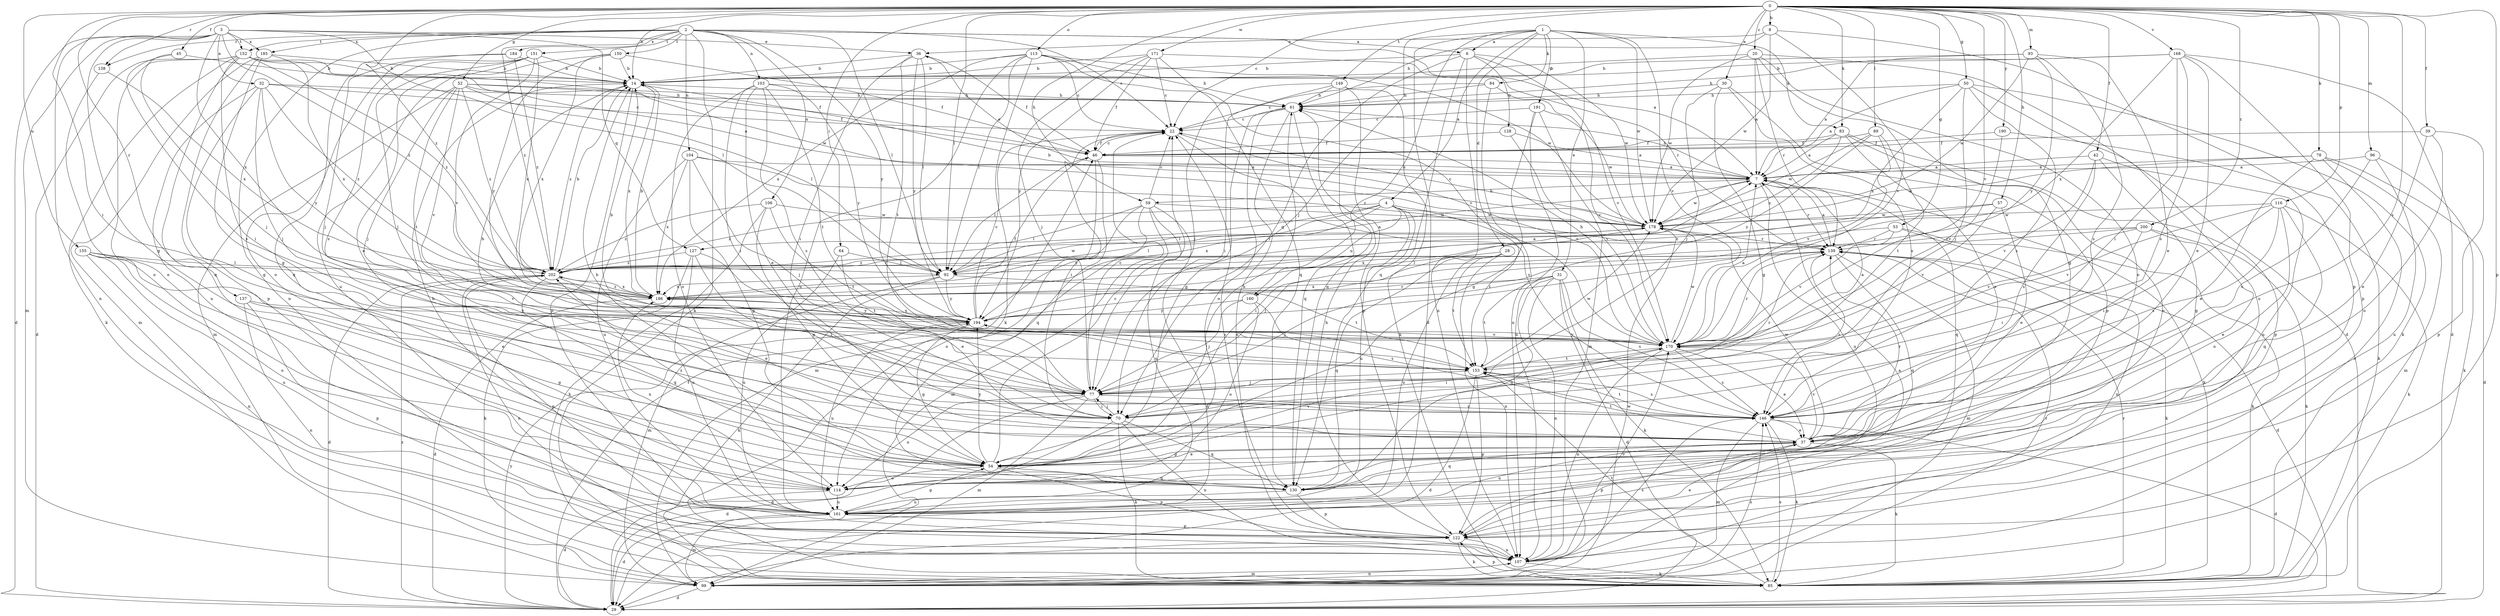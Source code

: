 strict digraph  {
0;
1;
2;
3;
4;
6;
7;
8;
14;
20;
22;
28;
29;
30;
31;
32;
36;
37;
39;
42;
45;
46;
50;
52;
53;
54;
57;
59;
61;
64;
70;
77;
78;
83;
84;
85;
89;
92;
93;
96;
99;
103;
104;
106;
107;
113;
114;
116;
122;
127;
128;
130;
137;
138;
139;
146;
149;
150;
151;
152;
153;
155;
160;
161;
168;
170;
171;
178;
184;
185;
186;
190;
191;
194;
200;
202;
0 -> 8  [label=b];
0 -> 14  [label=b];
0 -> 20  [label=c];
0 -> 22  [label=c];
0 -> 30  [label=e];
0 -> 39  [label=f];
0 -> 42  [label=f];
0 -> 45  [label=f];
0 -> 50  [label=g];
0 -> 52  [label=g];
0 -> 53  [label=g];
0 -> 57  [label=h];
0 -> 59  [label=h];
0 -> 64  [label=i];
0 -> 70  [label=i];
0 -> 78  [label=k];
0 -> 83  [label=k];
0 -> 89  [label=l];
0 -> 92  [label=l];
0 -> 93  [label=m];
0 -> 96  [label=m];
0 -> 113  [label=o];
0 -> 116  [label=p];
0 -> 122  [label=p];
0 -> 137  [label=r];
0 -> 138  [label=r];
0 -> 146  [label=s];
0 -> 149  [label=t];
0 -> 155  [label=u];
0 -> 168  [label=v];
0 -> 170  [label=v];
0 -> 171  [label=w];
0 -> 190  [label=y];
0 -> 200  [label=z];
0 -> 202  [label=z];
1 -> 4  [label=a];
1 -> 6  [label=a];
1 -> 28  [label=d];
1 -> 29  [label=d];
1 -> 31  [label=e];
1 -> 77  [label=j];
1 -> 83  [label=k];
1 -> 84  [label=k];
1 -> 160  [label=u];
1 -> 170  [label=v];
1 -> 178  [label=w];
1 -> 191  [label=y];
2 -> 6  [label=a];
2 -> 7  [label=a];
2 -> 22  [label=c];
2 -> 85  [label=k];
2 -> 92  [label=l];
2 -> 103  [label=n];
2 -> 104  [label=n];
2 -> 106  [label=n];
2 -> 107  [label=n];
2 -> 138  [label=r];
2 -> 150  [label=t];
2 -> 151  [label=t];
2 -> 152  [label=t];
2 -> 184  [label=x];
2 -> 185  [label=x];
2 -> 194  [label=y];
2 -> 202  [label=z];
3 -> 29  [label=d];
3 -> 32  [label=e];
3 -> 36  [label=e];
3 -> 54  [label=g];
3 -> 92  [label=l];
3 -> 99  [label=m];
3 -> 107  [label=n];
3 -> 127  [label=q];
3 -> 152  [label=t];
3 -> 185  [label=x];
3 -> 186  [label=x];
3 -> 202  [label=z];
4 -> 70  [label=i];
4 -> 92  [label=l];
4 -> 127  [label=q];
4 -> 153  [label=t];
4 -> 160  [label=u];
4 -> 161  [label=u];
4 -> 178  [label=w];
4 -> 186  [label=x];
4 -> 202  [label=z];
6 -> 14  [label=b];
6 -> 70  [label=i];
6 -> 107  [label=n];
6 -> 128  [label=q];
6 -> 130  [label=q];
6 -> 170  [label=v];
6 -> 178  [label=w];
7 -> 36  [label=e];
7 -> 59  [label=h];
7 -> 61  [label=h];
7 -> 85  [label=k];
7 -> 130  [label=q];
7 -> 139  [label=r];
7 -> 161  [label=u];
7 -> 178  [label=w];
8 -> 36  [label=e];
8 -> 61  [label=h];
8 -> 122  [label=p];
8 -> 170  [label=v];
8 -> 178  [label=w];
14 -> 61  [label=h];
14 -> 122  [label=p];
14 -> 186  [label=x];
14 -> 202  [label=z];
20 -> 7  [label=a];
20 -> 14  [label=b];
20 -> 29  [label=d];
20 -> 54  [label=g];
20 -> 114  [label=o];
20 -> 139  [label=r];
20 -> 178  [label=w];
22 -> 46  [label=f];
22 -> 70  [label=i];
22 -> 146  [label=s];
22 -> 170  [label=v];
28 -> 92  [label=l];
28 -> 107  [label=n];
28 -> 130  [label=q];
28 -> 153  [label=t];
28 -> 161  [label=u];
29 -> 46  [label=f];
29 -> 194  [label=y];
29 -> 202  [label=z];
30 -> 54  [label=g];
30 -> 61  [label=h];
30 -> 77  [label=j];
30 -> 122  [label=p];
30 -> 146  [label=s];
31 -> 29  [label=d];
31 -> 77  [label=j];
31 -> 85  [label=k];
31 -> 107  [label=n];
31 -> 130  [label=q];
31 -> 146  [label=s];
31 -> 153  [label=t];
31 -> 186  [label=x];
32 -> 22  [label=c];
32 -> 54  [label=g];
32 -> 61  [label=h];
32 -> 77  [label=j];
32 -> 161  [label=u];
32 -> 194  [label=y];
32 -> 202  [label=z];
36 -> 14  [label=b];
36 -> 46  [label=f];
36 -> 70  [label=i];
36 -> 92  [label=l];
36 -> 153  [label=t];
36 -> 194  [label=y];
37 -> 54  [label=g];
37 -> 85  [label=k];
37 -> 122  [label=p];
37 -> 130  [label=q];
37 -> 139  [label=r];
37 -> 153  [label=t];
37 -> 161  [label=u];
37 -> 170  [label=v];
37 -> 178  [label=w];
39 -> 37  [label=e];
39 -> 46  [label=f];
39 -> 114  [label=o];
39 -> 122  [label=p];
42 -> 7  [label=a];
42 -> 54  [label=g];
42 -> 146  [label=s];
42 -> 161  [label=u];
42 -> 170  [label=v];
45 -> 14  [label=b];
45 -> 77  [label=j];
45 -> 146  [label=s];
46 -> 7  [label=a];
46 -> 22  [label=c];
46 -> 92  [label=l];
46 -> 99  [label=m];
46 -> 130  [label=q];
50 -> 7  [label=a];
50 -> 61  [label=h];
50 -> 77  [label=j];
50 -> 85  [label=k];
50 -> 146  [label=s];
50 -> 161  [label=u];
50 -> 186  [label=x];
52 -> 7  [label=a];
52 -> 46  [label=f];
52 -> 61  [label=h];
52 -> 77  [label=j];
52 -> 92  [label=l];
52 -> 99  [label=m];
52 -> 153  [label=t];
52 -> 170  [label=v];
52 -> 202  [label=z];
53 -> 85  [label=k];
53 -> 107  [label=n];
53 -> 139  [label=r];
53 -> 170  [label=v];
53 -> 186  [label=x];
54 -> 14  [label=b];
54 -> 22  [label=c];
54 -> 37  [label=e];
54 -> 61  [label=h];
54 -> 114  [label=o];
54 -> 122  [label=p];
54 -> 130  [label=q];
54 -> 170  [label=v];
54 -> 194  [label=y];
54 -> 202  [label=z];
57 -> 37  [label=e];
57 -> 170  [label=v];
57 -> 178  [label=w];
57 -> 202  [label=z];
59 -> 22  [label=c];
59 -> 29  [label=d];
59 -> 92  [label=l];
59 -> 99  [label=m];
59 -> 114  [label=o];
59 -> 161  [label=u];
59 -> 178  [label=w];
59 -> 194  [label=y];
61 -> 22  [label=c];
61 -> 54  [label=g];
61 -> 107  [label=n];
61 -> 114  [label=o];
61 -> 130  [label=q];
64 -> 37  [label=e];
64 -> 92  [label=l];
64 -> 161  [label=u];
70 -> 29  [label=d];
70 -> 77  [label=j];
70 -> 85  [label=k];
70 -> 107  [label=n];
70 -> 130  [label=q];
77 -> 14  [label=b];
77 -> 22  [label=c];
77 -> 29  [label=d];
77 -> 70  [label=i];
77 -> 99  [label=m];
77 -> 114  [label=o];
77 -> 139  [label=r];
77 -> 146  [label=s];
78 -> 7  [label=a];
78 -> 29  [label=d];
78 -> 37  [label=e];
78 -> 99  [label=m];
78 -> 107  [label=n];
78 -> 178  [label=w];
83 -> 7  [label=a];
83 -> 37  [label=e];
83 -> 46  [label=f];
83 -> 114  [label=o];
83 -> 122  [label=p];
83 -> 202  [label=z];
84 -> 22  [label=c];
84 -> 61  [label=h];
84 -> 107  [label=n];
84 -> 170  [label=v];
85 -> 122  [label=p];
85 -> 139  [label=r];
85 -> 146  [label=s];
85 -> 153  [label=t];
89 -> 46  [label=f];
89 -> 153  [label=t];
89 -> 170  [label=v];
89 -> 178  [label=w];
89 -> 194  [label=y];
92 -> 85  [label=k];
92 -> 99  [label=m];
92 -> 153  [label=t];
92 -> 178  [label=w];
92 -> 186  [label=x];
92 -> 194  [label=y];
93 -> 7  [label=a];
93 -> 14  [label=b];
93 -> 37  [label=e];
93 -> 146  [label=s];
93 -> 178  [label=w];
93 -> 194  [label=y];
96 -> 7  [label=a];
96 -> 85  [label=k];
96 -> 146  [label=s];
96 -> 161  [label=u];
99 -> 29  [label=d];
99 -> 107  [label=n];
99 -> 139  [label=r];
99 -> 146  [label=s];
99 -> 178  [label=w];
103 -> 37  [label=e];
103 -> 61  [label=h];
103 -> 70  [label=i];
103 -> 114  [label=o];
103 -> 146  [label=s];
103 -> 153  [label=t];
103 -> 194  [label=y];
104 -> 7  [label=a];
104 -> 54  [label=g];
104 -> 77  [label=j];
104 -> 139  [label=r];
104 -> 161  [label=u];
104 -> 186  [label=x];
106 -> 54  [label=g];
106 -> 85  [label=k];
106 -> 153  [label=t];
106 -> 178  [label=w];
106 -> 202  [label=z];
107 -> 7  [label=a];
107 -> 85  [label=k];
107 -> 99  [label=m];
107 -> 146  [label=s];
107 -> 170  [label=v];
113 -> 14  [label=b];
113 -> 22  [label=c];
113 -> 61  [label=h];
113 -> 85  [label=k];
113 -> 92  [label=l];
113 -> 161  [label=u];
113 -> 170  [label=v];
113 -> 178  [label=w];
113 -> 186  [label=x];
114 -> 29  [label=d];
114 -> 161  [label=u];
114 -> 186  [label=x];
116 -> 70  [label=i];
116 -> 85  [label=k];
116 -> 114  [label=o];
116 -> 130  [label=q];
116 -> 146  [label=s];
116 -> 170  [label=v];
116 -> 178  [label=w];
122 -> 22  [label=c];
122 -> 37  [label=e];
122 -> 61  [label=h];
122 -> 85  [label=k];
122 -> 107  [label=n];
127 -> 70  [label=i];
127 -> 85  [label=k];
127 -> 153  [label=t];
127 -> 161  [label=u];
127 -> 202  [label=z];
128 -> 7  [label=a];
128 -> 46  [label=f];
128 -> 170  [label=v];
130 -> 122  [label=p];
130 -> 161  [label=u];
137 -> 54  [label=g];
137 -> 107  [label=n];
137 -> 122  [label=p];
137 -> 194  [label=y];
138 -> 114  [label=o];
138 -> 186  [label=x];
139 -> 7  [label=a];
139 -> 29  [label=d];
139 -> 85  [label=k];
139 -> 99  [label=m];
139 -> 130  [label=q];
139 -> 146  [label=s];
139 -> 202  [label=z];
146 -> 29  [label=d];
146 -> 37  [label=e];
146 -> 85  [label=k];
146 -> 99  [label=m];
146 -> 153  [label=t];
149 -> 61  [label=h];
149 -> 70  [label=i];
149 -> 77  [label=j];
149 -> 85  [label=k];
149 -> 122  [label=p];
149 -> 130  [label=q];
150 -> 14  [label=b];
150 -> 46  [label=f];
150 -> 161  [label=u];
150 -> 186  [label=x];
150 -> 194  [label=y];
151 -> 14  [label=b];
151 -> 37  [label=e];
151 -> 77  [label=j];
151 -> 114  [label=o];
151 -> 146  [label=s];
151 -> 170  [label=v];
151 -> 186  [label=x];
152 -> 14  [label=b];
152 -> 29  [label=d];
152 -> 46  [label=f];
152 -> 70  [label=i];
152 -> 85  [label=k];
152 -> 114  [label=o];
152 -> 130  [label=q];
152 -> 178  [label=w];
152 -> 202  [label=z];
153 -> 7  [label=a];
153 -> 29  [label=d];
153 -> 77  [label=j];
153 -> 122  [label=p];
153 -> 146  [label=s];
153 -> 178  [label=w];
155 -> 37  [label=e];
155 -> 92  [label=l];
155 -> 107  [label=n];
155 -> 114  [label=o];
155 -> 161  [label=u];
155 -> 170  [label=v];
160 -> 77  [label=j];
160 -> 114  [label=o];
160 -> 146  [label=s];
160 -> 194  [label=y];
161 -> 14  [label=b];
161 -> 29  [label=d];
161 -> 54  [label=g];
161 -> 99  [label=m];
161 -> 122  [label=p];
168 -> 14  [label=b];
168 -> 29  [label=d];
168 -> 37  [label=e];
168 -> 61  [label=h];
168 -> 70  [label=i];
168 -> 122  [label=p];
168 -> 146  [label=s];
168 -> 186  [label=x];
170 -> 7  [label=a];
170 -> 14  [label=b];
170 -> 37  [label=e];
170 -> 61  [label=h];
170 -> 70  [label=i];
170 -> 107  [label=n];
170 -> 139  [label=r];
170 -> 146  [label=s];
170 -> 153  [label=t];
170 -> 178  [label=w];
170 -> 194  [label=y];
171 -> 14  [label=b];
171 -> 22  [label=c];
171 -> 46  [label=f];
171 -> 77  [label=j];
171 -> 130  [label=q];
171 -> 139  [label=r];
171 -> 194  [label=y];
178 -> 14  [label=b];
178 -> 22  [label=c];
178 -> 77  [label=j];
178 -> 92  [label=l];
178 -> 139  [label=r];
184 -> 14  [label=b];
184 -> 77  [label=j];
184 -> 130  [label=q];
184 -> 202  [label=z];
185 -> 14  [label=b];
185 -> 54  [label=g];
185 -> 99  [label=m];
185 -> 122  [label=p];
185 -> 186  [label=x];
186 -> 7  [label=a];
186 -> 14  [label=b];
186 -> 29  [label=d];
186 -> 194  [label=y];
186 -> 202  [label=z];
190 -> 46  [label=f];
190 -> 85  [label=k];
190 -> 170  [label=v];
191 -> 22  [label=c];
191 -> 54  [label=g];
191 -> 99  [label=m];
191 -> 107  [label=n];
191 -> 178  [label=w];
194 -> 22  [label=c];
194 -> 46  [label=f];
194 -> 54  [label=g];
194 -> 139  [label=r];
194 -> 161  [label=u];
194 -> 170  [label=v];
194 -> 186  [label=x];
200 -> 37  [label=e];
200 -> 70  [label=i];
200 -> 85  [label=k];
200 -> 92  [label=l];
200 -> 139  [label=r];
200 -> 170  [label=v];
202 -> 7  [label=a];
202 -> 14  [label=b];
202 -> 29  [label=d];
202 -> 37  [label=e];
202 -> 107  [label=n];
202 -> 122  [label=p];
202 -> 130  [label=q];
202 -> 139  [label=r];
202 -> 186  [label=x];
}
